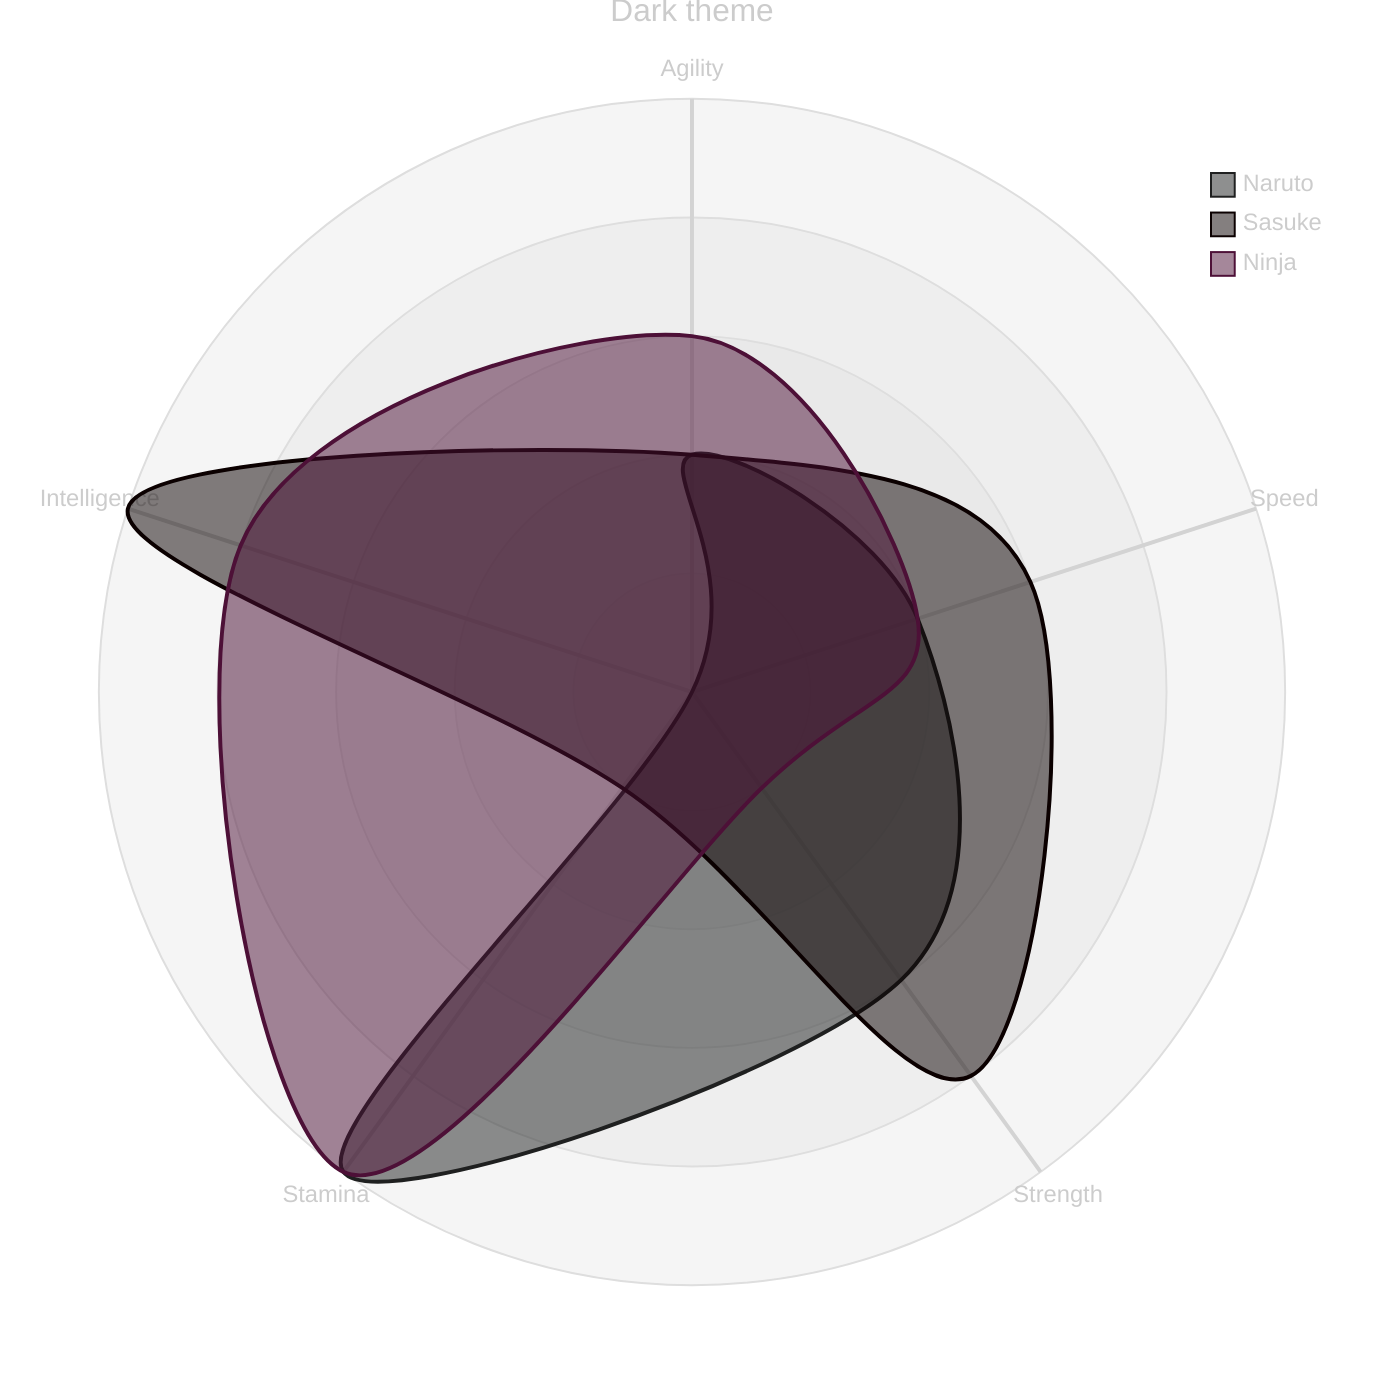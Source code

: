 %%{init: {'theme': 'dark'} }%%
      radar-beta 
        title Dark theme
        axis Agility, Speed, Strength
        axis Stam["Stamina"] , Intel["Intelligence"]
      
        curve Ninja1["Naruto"]{
            Agility 2, Speed 2,
            Strength 3, Stam 5,
            Intel 0
        }
        curve Ninja2["Sasuke"]{2, 3, 4, 1, 5}
        curve Ninja3["Ninja"] {3, 2, 1, 5, 4}